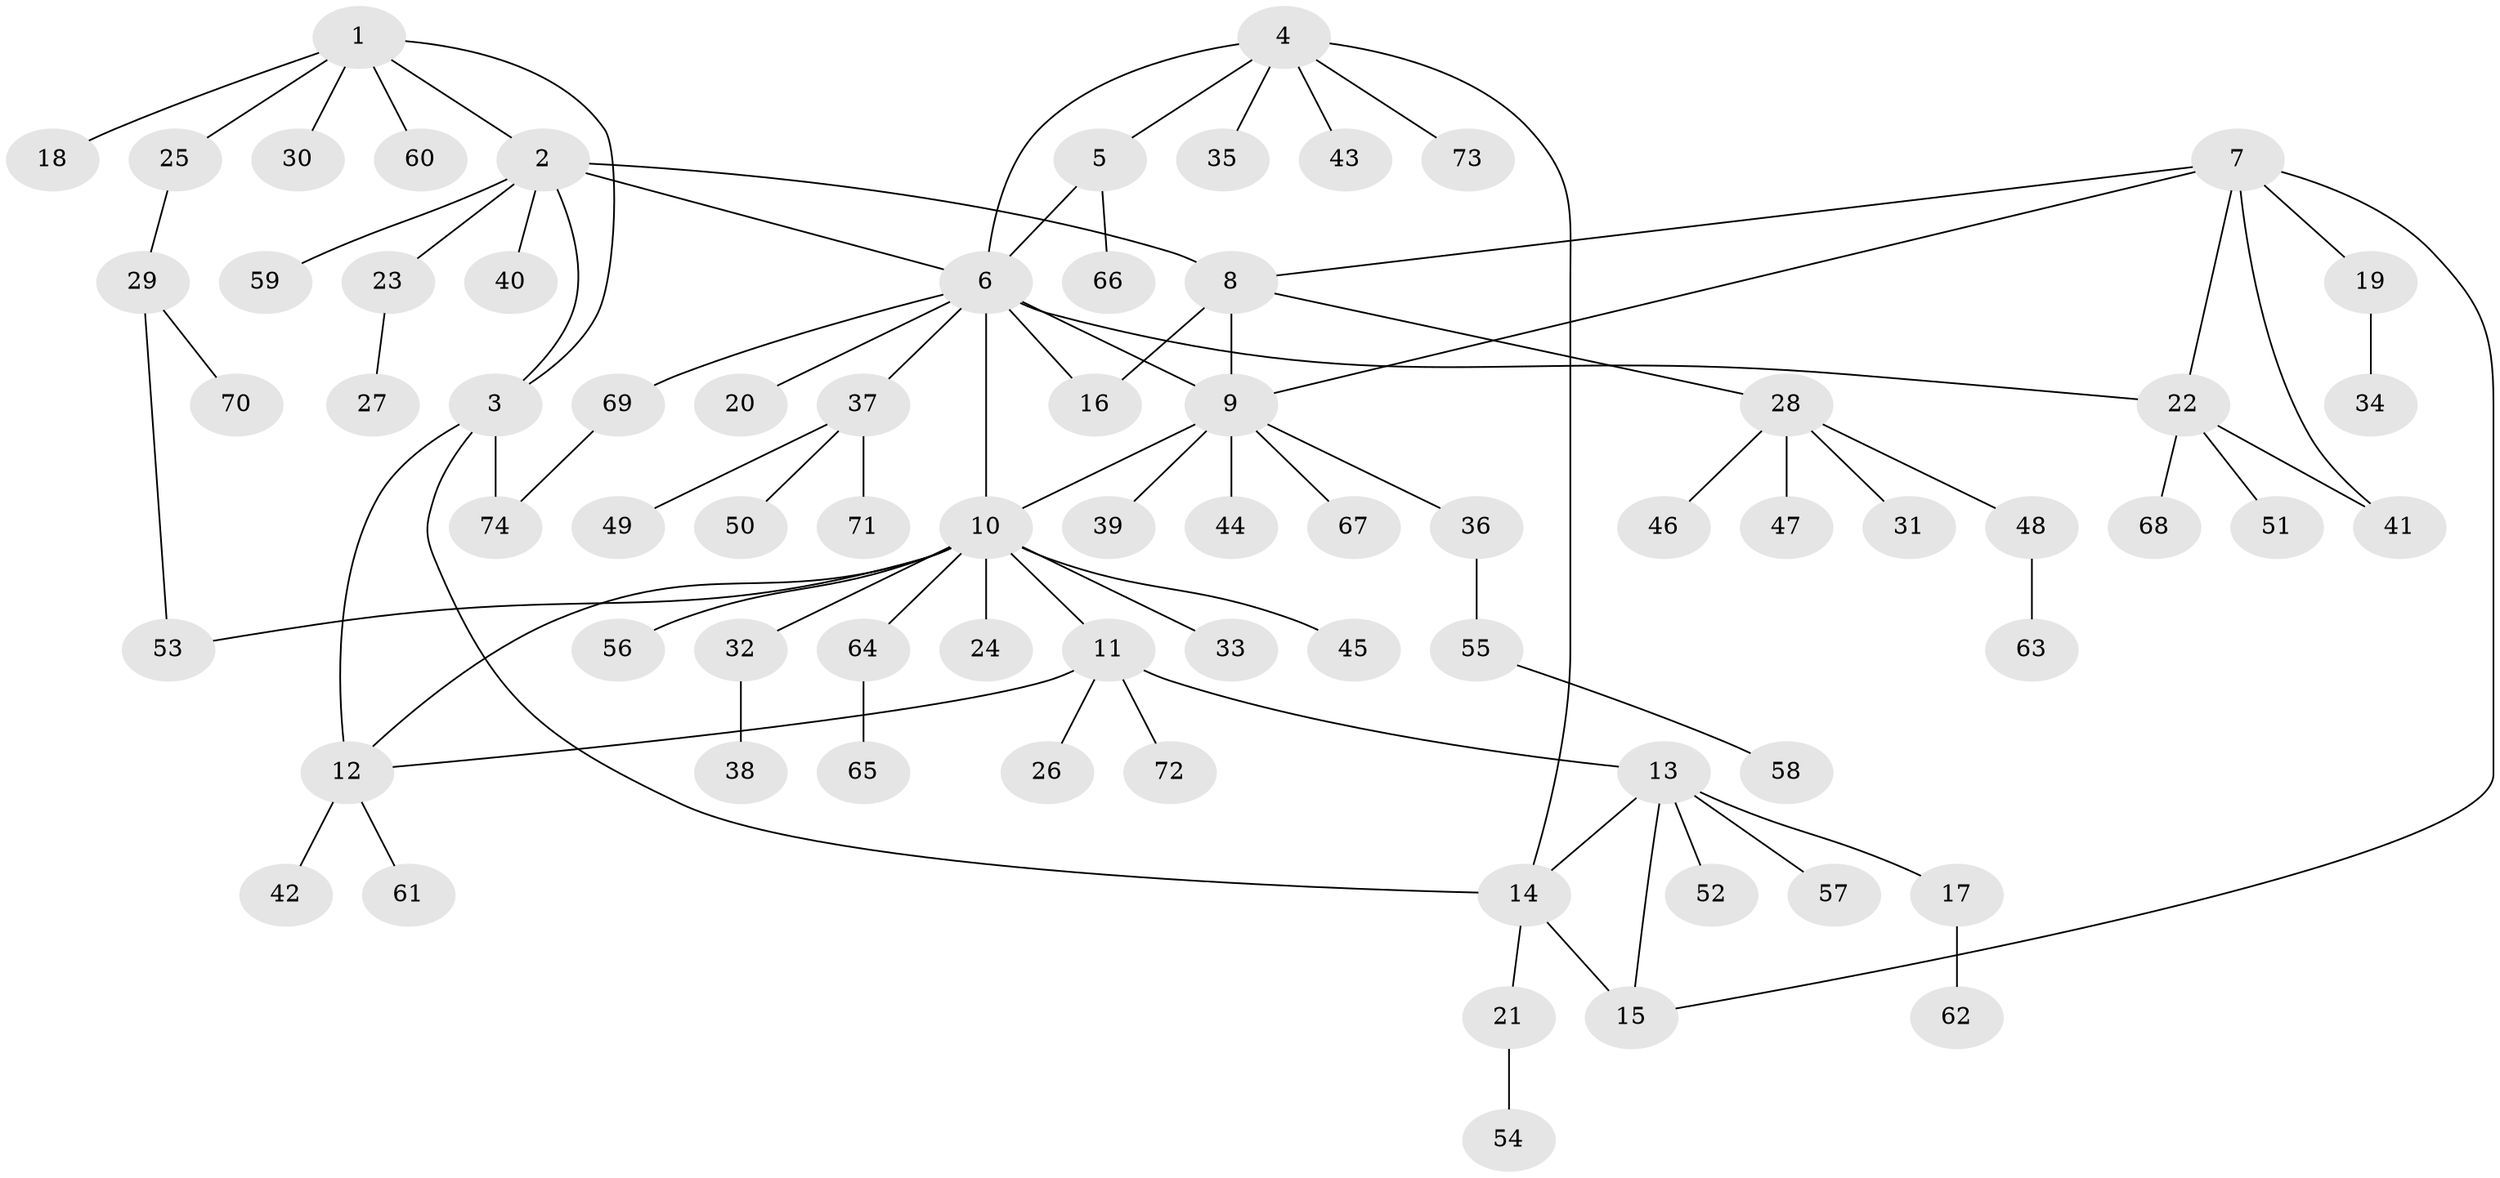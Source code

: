 // Generated by graph-tools (version 1.1) at 2025/37/03/09/25 02:37:27]
// undirected, 74 vertices, 89 edges
graph export_dot {
graph [start="1"]
  node [color=gray90,style=filled];
  1;
  2;
  3;
  4;
  5;
  6;
  7;
  8;
  9;
  10;
  11;
  12;
  13;
  14;
  15;
  16;
  17;
  18;
  19;
  20;
  21;
  22;
  23;
  24;
  25;
  26;
  27;
  28;
  29;
  30;
  31;
  32;
  33;
  34;
  35;
  36;
  37;
  38;
  39;
  40;
  41;
  42;
  43;
  44;
  45;
  46;
  47;
  48;
  49;
  50;
  51;
  52;
  53;
  54;
  55;
  56;
  57;
  58;
  59;
  60;
  61;
  62;
  63;
  64;
  65;
  66;
  67;
  68;
  69;
  70;
  71;
  72;
  73;
  74;
  1 -- 2;
  1 -- 3;
  1 -- 18;
  1 -- 25;
  1 -- 30;
  1 -- 60;
  2 -- 3;
  2 -- 6;
  2 -- 8;
  2 -- 23;
  2 -- 40;
  2 -- 59;
  3 -- 12;
  3 -- 14;
  3 -- 74;
  4 -- 5;
  4 -- 6;
  4 -- 14;
  4 -- 35;
  4 -- 43;
  4 -- 73;
  5 -- 6;
  5 -- 66;
  6 -- 9;
  6 -- 10;
  6 -- 16;
  6 -- 20;
  6 -- 22;
  6 -- 37;
  6 -- 69;
  7 -- 8;
  7 -- 9;
  7 -- 15;
  7 -- 19;
  7 -- 22;
  7 -- 41;
  8 -- 9;
  8 -- 16;
  8 -- 28;
  9 -- 10;
  9 -- 36;
  9 -- 39;
  9 -- 44;
  9 -- 67;
  10 -- 11;
  10 -- 12;
  10 -- 24;
  10 -- 32;
  10 -- 33;
  10 -- 45;
  10 -- 53;
  10 -- 56;
  10 -- 64;
  11 -- 12;
  11 -- 13;
  11 -- 26;
  11 -- 72;
  12 -- 42;
  12 -- 61;
  13 -- 14;
  13 -- 15;
  13 -- 17;
  13 -- 52;
  13 -- 57;
  14 -- 15;
  14 -- 21;
  17 -- 62;
  19 -- 34;
  21 -- 54;
  22 -- 41;
  22 -- 51;
  22 -- 68;
  23 -- 27;
  25 -- 29;
  28 -- 31;
  28 -- 46;
  28 -- 47;
  28 -- 48;
  29 -- 53;
  29 -- 70;
  32 -- 38;
  36 -- 55;
  37 -- 49;
  37 -- 50;
  37 -- 71;
  48 -- 63;
  55 -- 58;
  64 -- 65;
  69 -- 74;
}
